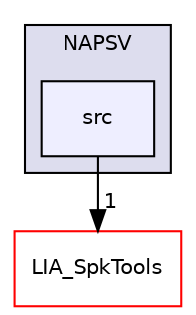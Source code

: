 digraph "LIA_Utils/NAPSV/src" {
  compound=true
  node [ fontsize="10", fontname="Helvetica"];
  edge [ labelfontsize="10", labelfontname="Helvetica"];
  subgraph clusterdir_717f67d4e65895535f72006b94760c35 {
    graph [ bgcolor="#ddddee", pencolor="black", label="NAPSV" fontname="Helvetica", fontsize="10", URL="dir_717f67d4e65895535f72006b94760c35.html"]
  dir_d631ba89bca9b69794983032b3e63910 [shape=box, label="src", style="filled", fillcolor="#eeeeff", pencolor="black", URL="dir_d631ba89bca9b69794983032b3e63910.html"];
  }
  dir_7b9f40c7474acebf25e66f966c5b9c6a [shape=box label="LIA_SpkTools" fillcolor="white" style="filled" color="red" URL="dir_7b9f40c7474acebf25e66f966c5b9c6a.html"];
  dir_d631ba89bca9b69794983032b3e63910->dir_7b9f40c7474acebf25e66f966c5b9c6a [headlabel="1", labeldistance=1.5 headhref="dir_000138_000110.html"];
}
